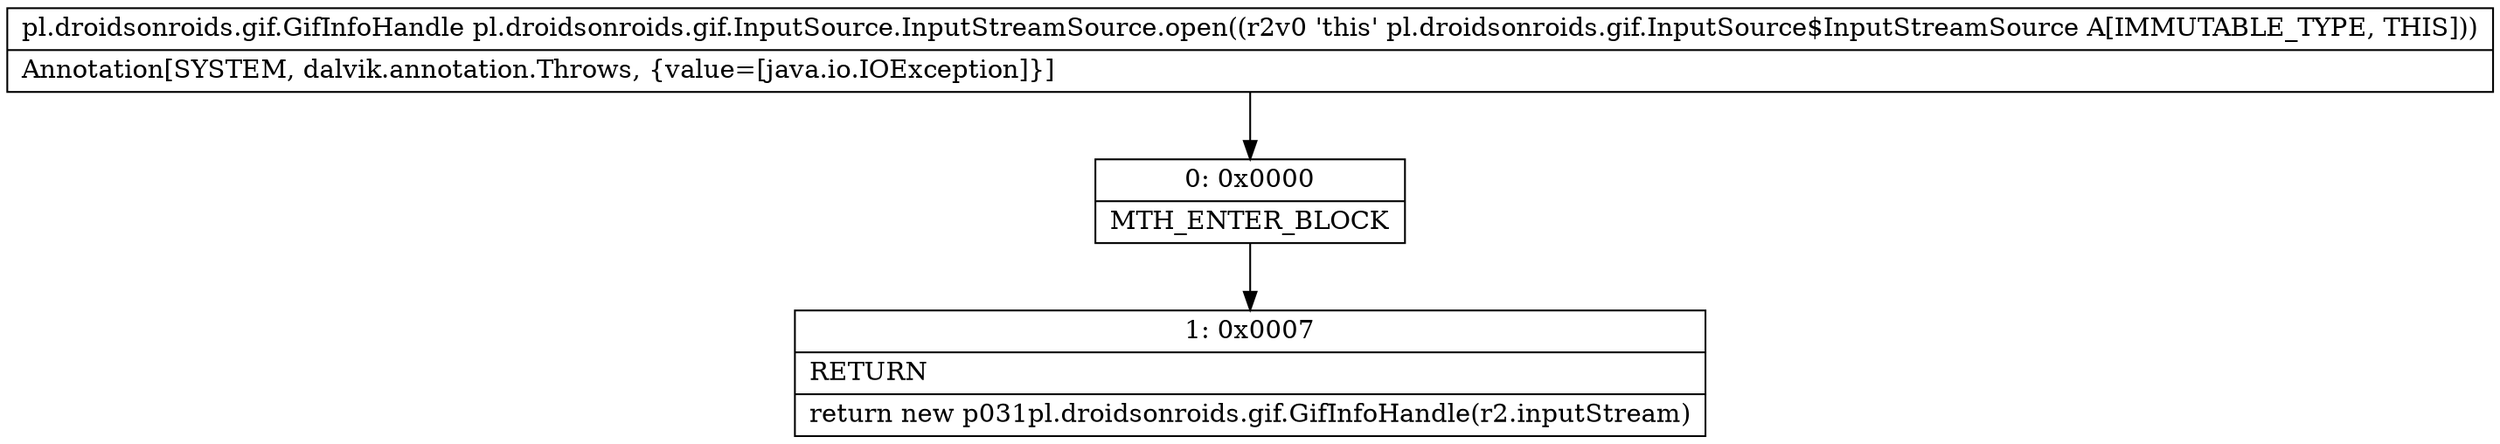 digraph "CFG forpl.droidsonroids.gif.InputSource.InputStreamSource.open()Lpl\/droidsonroids\/gif\/GifInfoHandle;" {
Node_0 [shape=record,label="{0\:\ 0x0000|MTH_ENTER_BLOCK\l}"];
Node_1 [shape=record,label="{1\:\ 0x0007|RETURN\l|return new p031pl.droidsonroids.gif.GifInfoHandle(r2.inputStream)\l}"];
MethodNode[shape=record,label="{pl.droidsonroids.gif.GifInfoHandle pl.droidsonroids.gif.InputSource.InputStreamSource.open((r2v0 'this' pl.droidsonroids.gif.InputSource$InputStreamSource A[IMMUTABLE_TYPE, THIS]))  | Annotation[SYSTEM, dalvik.annotation.Throws, \{value=[java.io.IOException]\}]\l}"];
MethodNode -> Node_0;
Node_0 -> Node_1;
}

